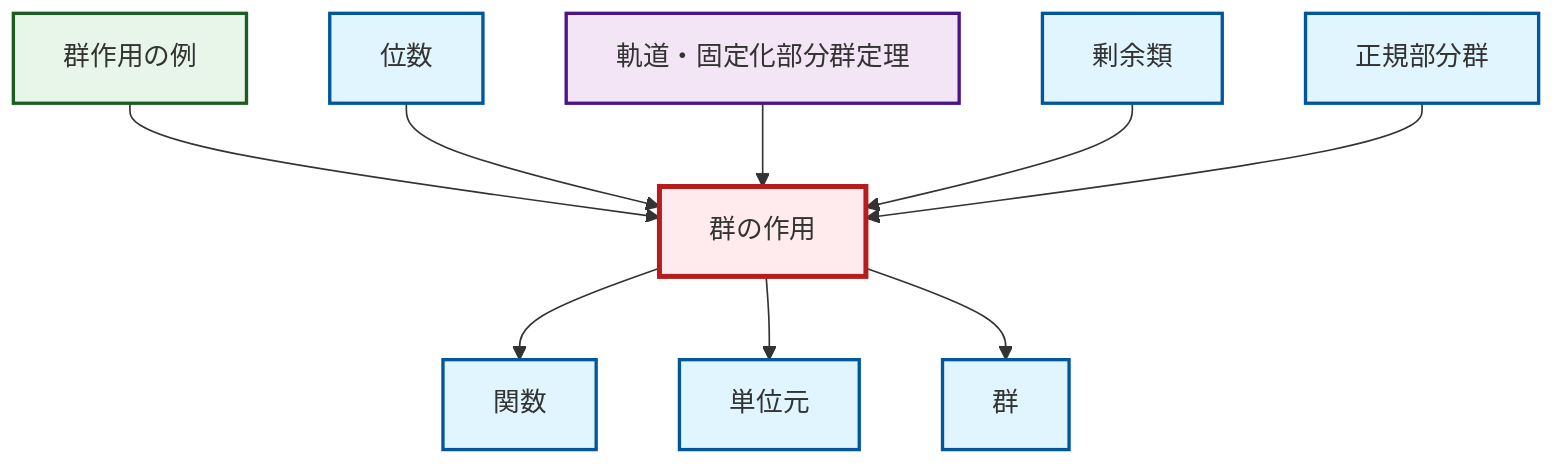 graph TD
    classDef definition fill:#e1f5fe,stroke:#01579b,stroke-width:2px
    classDef theorem fill:#f3e5f5,stroke:#4a148c,stroke-width:2px
    classDef axiom fill:#fff3e0,stroke:#e65100,stroke-width:2px
    classDef example fill:#e8f5e9,stroke:#1b5e20,stroke-width:2px
    classDef current fill:#ffebee,stroke:#b71c1c,stroke-width:3px
    def-order["位数"]:::definition
    def-group["群"]:::definition
    def-coset["剰余類"]:::definition
    def-function["関数"]:::definition
    def-group-action["群の作用"]:::definition
    def-identity-element["単位元"]:::definition
    ex-group-action-examples["群作用の例"]:::example
    def-normal-subgroup["正規部分群"]:::definition
    thm-orbit-stabilizer["軌道・固定化部分群定理"]:::theorem
    ex-group-action-examples --> def-group-action
    def-order --> def-group-action
    def-group-action --> def-function
    thm-orbit-stabilizer --> def-group-action
    def-group-action --> def-identity-element
    def-coset --> def-group-action
    def-group-action --> def-group
    def-normal-subgroup --> def-group-action
    class def-group-action current